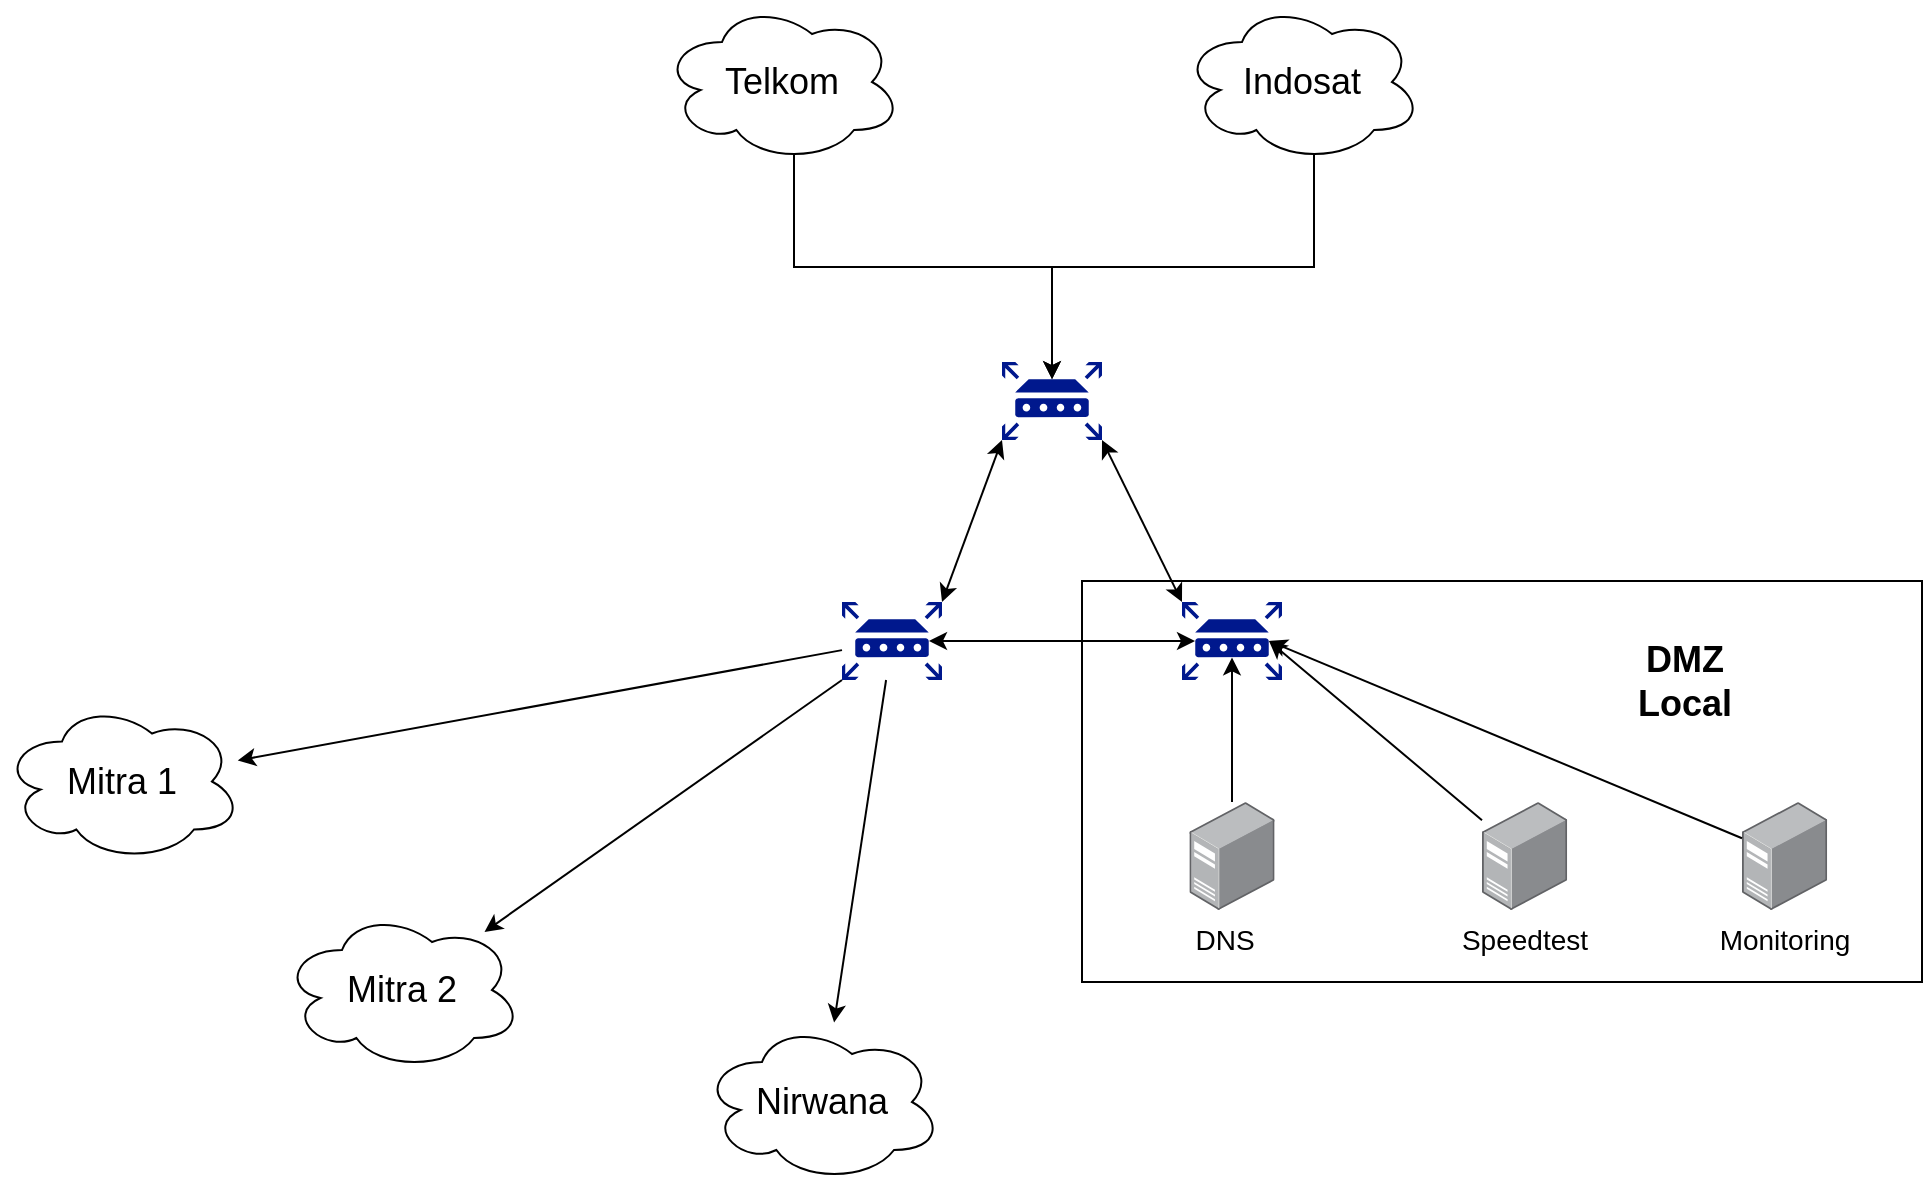 <mxfile version="22.1.21" type="github">
  <diagram name="Page-1" id="c37626ed-c26b-45fb-9056-f9ebc6bb27b6">
    <mxGraphModel dx="1593" dy="878" grid="1" gridSize="10" guides="1" tooltips="1" connect="1" arrows="1" fold="1" page="1" pageScale="1" pageWidth="1100" pageHeight="850" background="none" math="0" shadow="0">
      <root>
        <mxCell id="0" />
        <mxCell id="1" parent="0" />
        <mxCell id="BkrvlZMmECzdVpxc1S5i-16" value="" style="rounded=0;whiteSpace=wrap;html=1;" vertex="1" parent="1">
          <mxGeometry x="570" y="359.5" width="420" height="200.5" as="geometry" />
        </mxCell>
        <mxCell id="BkrvlZMmECzdVpxc1S5i-1" value="&lt;font style=&quot;font-size: 18px;&quot;&gt;Telkom&lt;/font&gt;" style="ellipse;shape=cloud;whiteSpace=wrap;html=1;" vertex="1" parent="1">
          <mxGeometry x="360" y="70" width="120" height="80" as="geometry" />
        </mxCell>
        <mxCell id="BkrvlZMmECzdVpxc1S5i-2" value="&lt;font style=&quot;font-size: 18px;&quot;&gt;Indosat&lt;/font&gt;" style="ellipse;shape=cloud;whiteSpace=wrap;html=1;align=center;" vertex="1" parent="1">
          <mxGeometry x="620" y="70" width="120" height="80" as="geometry" />
        </mxCell>
        <mxCell id="BkrvlZMmECzdVpxc1S5i-3" value="" style="sketch=0;aspect=fixed;pointerEvents=1;shadow=0;dashed=0;html=1;strokeColor=none;labelPosition=center;verticalLabelPosition=bottom;verticalAlign=top;align=center;fillColor=#00188D;shape=mxgraph.mscae.enterprise.router" vertex="1" parent="1">
          <mxGeometry x="530" y="250" width="50" height="39" as="geometry" />
        </mxCell>
        <mxCell id="BkrvlZMmECzdVpxc1S5i-4" style="rounded=0;orthogonalLoop=1;jettySize=auto;html=1;entryX=0.5;entryY=0.22;entryDx=0;entryDy=0;entryPerimeter=0;exitX=0.55;exitY=0.95;exitDx=0;exitDy=0;exitPerimeter=0;edgeStyle=elbowEdgeStyle;elbow=vertical;" edge="1" parent="1" source="BkrvlZMmECzdVpxc1S5i-1" target="BkrvlZMmECzdVpxc1S5i-3">
          <mxGeometry relative="1" as="geometry">
            <mxPoint x="470" y="260" as="targetPoint" />
          </mxGeometry>
        </mxCell>
        <mxCell id="BkrvlZMmECzdVpxc1S5i-5" style="edgeStyle=elbowEdgeStyle;rounded=0;orthogonalLoop=1;jettySize=auto;html=1;exitX=0.55;exitY=0.95;exitDx=0;exitDy=0;exitPerimeter=0;entryX=0.5;entryY=0.22;entryDx=0;entryDy=0;entryPerimeter=0;elbow=vertical;" edge="1" parent="1" source="BkrvlZMmECzdVpxc1S5i-2" target="BkrvlZMmECzdVpxc1S5i-3">
          <mxGeometry relative="1" as="geometry">
            <mxPoint x="610" y="250" as="targetPoint" />
          </mxGeometry>
        </mxCell>
        <mxCell id="BkrvlZMmECzdVpxc1S5i-6" value="" style="sketch=0;aspect=fixed;pointerEvents=1;shadow=0;dashed=0;html=1;strokeColor=none;labelPosition=center;verticalLabelPosition=bottom;verticalAlign=top;align=center;fillColor=#00188D;shape=mxgraph.mscae.enterprise.router" vertex="1" parent="1">
          <mxGeometry x="620" y="370" width="50" height="39" as="geometry" />
        </mxCell>
        <mxCell id="BkrvlZMmECzdVpxc1S5i-28" style="rounded=0;orthogonalLoop=1;jettySize=auto;html=1;" edge="1" parent="1" source="BkrvlZMmECzdVpxc1S5i-7" target="BkrvlZMmECzdVpxc1S5i-27">
          <mxGeometry relative="1" as="geometry" />
        </mxCell>
        <mxCell id="BkrvlZMmECzdVpxc1S5i-29" style="rounded=0;orthogonalLoop=1;jettySize=auto;html=1;exitX=0;exitY=1;exitDx=0;exitDy=0;exitPerimeter=0;" edge="1" parent="1" source="BkrvlZMmECzdVpxc1S5i-7" target="BkrvlZMmECzdVpxc1S5i-26">
          <mxGeometry relative="1" as="geometry" />
        </mxCell>
        <mxCell id="BkrvlZMmECzdVpxc1S5i-30" style="rounded=0;orthogonalLoop=1;jettySize=auto;html=1;" edge="1" parent="1" source="BkrvlZMmECzdVpxc1S5i-7" target="BkrvlZMmECzdVpxc1S5i-25">
          <mxGeometry relative="1" as="geometry" />
        </mxCell>
        <mxCell id="BkrvlZMmECzdVpxc1S5i-7" value="" style="sketch=0;aspect=fixed;pointerEvents=1;shadow=0;dashed=0;html=1;strokeColor=none;labelPosition=center;verticalLabelPosition=bottom;verticalAlign=top;align=center;fillColor=#00188D;shape=mxgraph.mscae.enterprise.router" vertex="1" parent="1">
          <mxGeometry x="450" y="370" width="50" height="39" as="geometry" />
        </mxCell>
        <mxCell id="BkrvlZMmECzdVpxc1S5i-13" value="" style="endArrow=classic;startArrow=classic;html=1;rounded=0;entryX=0.13;entryY=0.5;entryDx=0;entryDy=0;entryPerimeter=0;exitX=0.87;exitY=0.5;exitDx=0;exitDy=0;exitPerimeter=0;" edge="1" parent="1" source="BkrvlZMmECzdVpxc1S5i-7" target="BkrvlZMmECzdVpxc1S5i-6">
          <mxGeometry width="50" height="50" relative="1" as="geometry">
            <mxPoint x="410" y="500" as="sourcePoint" />
            <mxPoint x="460" y="450" as="targetPoint" />
          </mxGeometry>
        </mxCell>
        <mxCell id="BkrvlZMmECzdVpxc1S5i-14" value="" style="endArrow=classic;startArrow=classic;html=1;rounded=0;exitX=1;exitY=0;exitDx=0;exitDy=0;exitPerimeter=0;entryX=0;entryY=1;entryDx=0;entryDy=0;entryPerimeter=0;" edge="1" parent="1" source="BkrvlZMmECzdVpxc1S5i-7" target="BkrvlZMmECzdVpxc1S5i-3">
          <mxGeometry width="50" height="50" relative="1" as="geometry">
            <mxPoint x="367" y="268.94" as="sourcePoint" />
            <mxPoint x="550" y="330" as="targetPoint" />
          </mxGeometry>
        </mxCell>
        <mxCell id="BkrvlZMmECzdVpxc1S5i-15" value="" style="endArrow=classic;startArrow=classic;html=1;rounded=0;entryX=1;entryY=1;entryDx=0;entryDy=0;entryPerimeter=0;exitX=0;exitY=0;exitDx=0;exitDy=0;exitPerimeter=0;" edge="1" parent="1" source="BkrvlZMmECzdVpxc1S5i-6" target="BkrvlZMmECzdVpxc1S5i-3">
          <mxGeometry width="50" height="50" relative="1" as="geometry">
            <mxPoint x="670" y="359" as="sourcePoint" />
            <mxPoint x="732" y="250" as="targetPoint" />
          </mxGeometry>
        </mxCell>
        <mxCell id="BkrvlZMmECzdVpxc1S5i-17" value="" style="image;points=[];aspect=fixed;html=1;align=center;shadow=0;dashed=0;image=img/lib/allied_telesis/computer_and_terminals/Server_Desktop.svg;" vertex="1" parent="1">
          <mxGeometry x="623.7" y="470" width="42.6" height="54" as="geometry" />
        </mxCell>
        <mxCell id="BkrvlZMmECzdVpxc1S5i-18" value="" style="image;points=[];aspect=fixed;html=1;align=center;shadow=0;dashed=0;image=img/lib/allied_telesis/computer_and_terminals/Server_Desktop.svg;" vertex="1" parent="1">
          <mxGeometry x="770" y="470" width="42.6" height="54" as="geometry" />
        </mxCell>
        <mxCell id="BkrvlZMmECzdVpxc1S5i-19" style="rounded=0;orthogonalLoop=1;jettySize=auto;html=1;entryX=0.5;entryY=0.71;entryDx=0;entryDy=0;entryPerimeter=0;" edge="1" parent="1" source="BkrvlZMmECzdVpxc1S5i-17" target="BkrvlZMmECzdVpxc1S5i-6">
          <mxGeometry relative="1" as="geometry" />
        </mxCell>
        <mxCell id="BkrvlZMmECzdVpxc1S5i-20" style="rounded=0;orthogonalLoop=1;jettySize=auto;html=1;entryX=0.87;entryY=0.5;entryDx=0;entryDy=0;entryPerimeter=0;" edge="1" parent="1" source="BkrvlZMmECzdVpxc1S5i-18" target="BkrvlZMmECzdVpxc1S5i-6">
          <mxGeometry relative="1" as="geometry" />
        </mxCell>
        <mxCell id="BkrvlZMmECzdVpxc1S5i-21" value="&lt;div style=&quot;font-size: 14px;&quot;&gt;&lt;font style=&quot;font-size: 14px;&quot;&gt;DNS&lt;/font&gt;&lt;/div&gt;" style="text;html=1;align=center;verticalAlign=middle;resizable=0;points=[];autosize=1;strokeColor=none;fillColor=none;" vertex="1" parent="1">
          <mxGeometry x="616.3" y="524" width="50" height="30" as="geometry" />
        </mxCell>
        <mxCell id="BkrvlZMmECzdVpxc1S5i-22" value="&lt;div style=&quot;font-size: 14px;&quot;&gt;&lt;font style=&quot;font-size: 14px;&quot;&gt;Speedtest&lt;/font&gt;&lt;/div&gt;" style="text;html=1;align=center;verticalAlign=middle;resizable=0;points=[];autosize=1;strokeColor=none;fillColor=none;" vertex="1" parent="1">
          <mxGeometry x="746.3" y="524" width="90" height="30" as="geometry" />
        </mxCell>
        <mxCell id="BkrvlZMmECzdVpxc1S5i-24" value="&lt;div style=&quot;font-size: 18px;&quot;&gt;DMZ&lt;/div&gt;&lt;div style=&quot;font-size: 18px;&quot;&gt;Local&lt;br style=&quot;font-size: 18px;&quot;&gt;&lt;/div&gt;" style="text;html=1;align=center;verticalAlign=middle;resizable=0;points=[];autosize=1;strokeColor=none;fillColor=none;fontSize=18;fontStyle=1" vertex="1" parent="1">
          <mxGeometry x="836.3" y="380" width="70" height="60" as="geometry" />
        </mxCell>
        <mxCell id="BkrvlZMmECzdVpxc1S5i-25" value="&lt;font style=&quot;font-size: 18px;&quot;&gt;Nirwana&lt;/font&gt;" style="ellipse;shape=cloud;whiteSpace=wrap;html=1;" vertex="1" parent="1">
          <mxGeometry x="380" y="580" width="120" height="80" as="geometry" />
        </mxCell>
        <mxCell id="BkrvlZMmECzdVpxc1S5i-26" value="&lt;font style=&quot;font-size: 18px;&quot;&gt;Mitra 2&lt;/font&gt;" style="ellipse;shape=cloud;whiteSpace=wrap;html=1;" vertex="1" parent="1">
          <mxGeometry x="170" y="524" width="120" height="80" as="geometry" />
        </mxCell>
        <mxCell id="BkrvlZMmECzdVpxc1S5i-27" value="&lt;font style=&quot;font-size: 18px;&quot;&gt;Mitra 1&lt;/font&gt;" style="ellipse;shape=cloud;whiteSpace=wrap;html=1;" vertex="1" parent="1">
          <mxGeometry x="30" y="419.75" width="120" height="80" as="geometry" />
        </mxCell>
        <mxCell id="BkrvlZMmECzdVpxc1S5i-32" value="&lt;font style=&quot;font-size: 14px;&quot;&gt;Monitoring&lt;/font&gt;" style="image;points=[];aspect=fixed;html=1;align=center;shadow=0;dashed=0;image=img/lib/allied_telesis/computer_and_terminals/Server_Desktop.svg;" vertex="1" parent="1">
          <mxGeometry x="900" y="470" width="42.6" height="54" as="geometry" />
        </mxCell>
        <mxCell id="BkrvlZMmECzdVpxc1S5i-33" style="rounded=0;orthogonalLoop=1;jettySize=auto;html=1;entryX=0.87;entryY=0.5;entryDx=0;entryDy=0;entryPerimeter=0;" edge="1" parent="1" source="BkrvlZMmECzdVpxc1S5i-32" target="BkrvlZMmECzdVpxc1S5i-6">
          <mxGeometry relative="1" as="geometry" />
        </mxCell>
      </root>
    </mxGraphModel>
  </diagram>
</mxfile>
